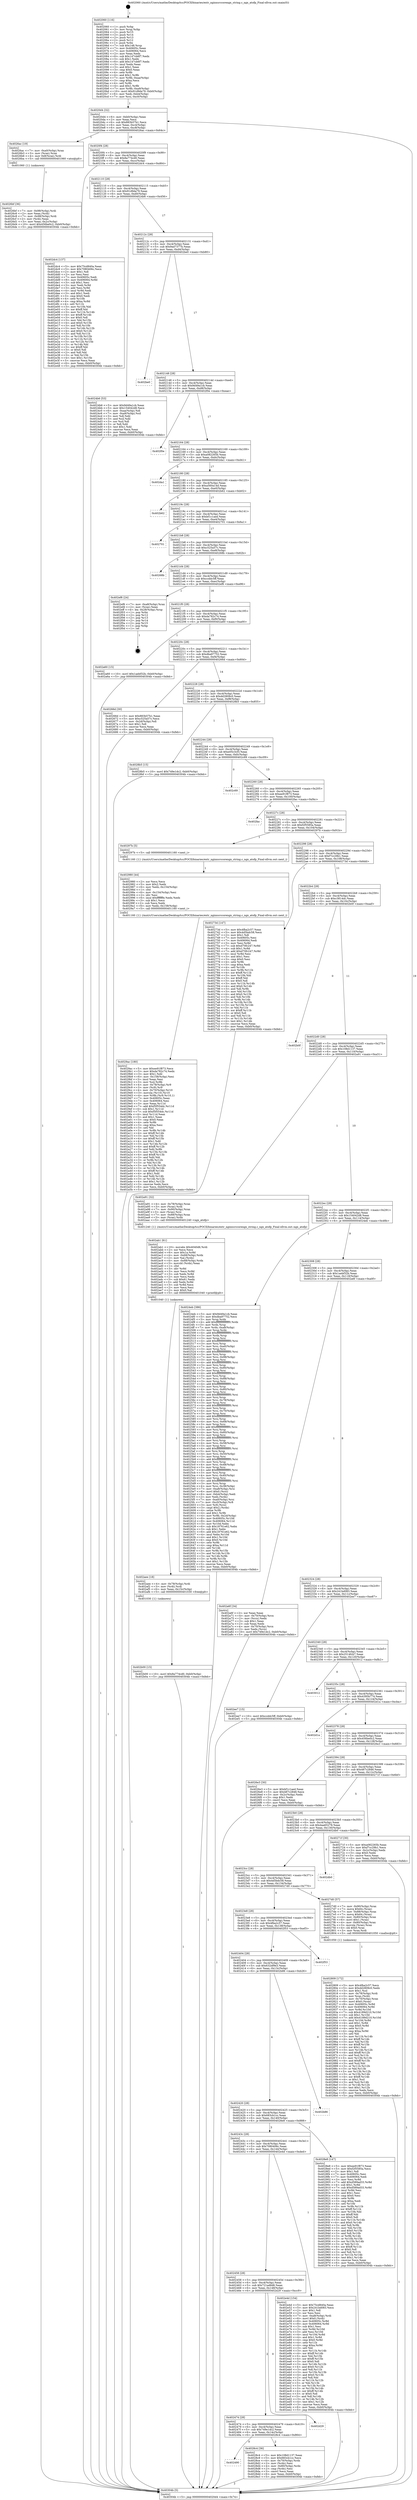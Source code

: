 digraph "0x402060" {
  label = "0x402060 (/mnt/c/Users/mathe/Desktop/tcc/POCII/binaries/extr_nginxsrccorengx_string.c_ngx_atofp_Final-ollvm.out::main(0))"
  labelloc = "t"
  node[shape=record]

  Entry [label="",width=0.3,height=0.3,shape=circle,fillcolor=black,style=filled]
  "0x4020d4" [label="{
     0x4020d4 [32]\l
     | [instrs]\l
     &nbsp;&nbsp;0x4020d4 \<+6\>: mov -0xb0(%rbp),%eax\l
     &nbsp;&nbsp;0x4020da \<+2\>: mov %eax,%ecx\l
     &nbsp;&nbsp;0x4020dc \<+6\>: sub $0x883b57b1,%ecx\l
     &nbsp;&nbsp;0x4020e2 \<+6\>: mov %eax,-0xc4(%rbp)\l
     &nbsp;&nbsp;0x4020e8 \<+6\>: mov %ecx,-0xc8(%rbp)\l
     &nbsp;&nbsp;0x4020ee \<+6\>: je 00000000004026ac \<main+0x64c\>\l
  }"]
  "0x4026ac" [label="{
     0x4026ac [19]\l
     | [instrs]\l
     &nbsp;&nbsp;0x4026ac \<+7\>: mov -0xa0(%rbp),%rax\l
     &nbsp;&nbsp;0x4026b3 \<+3\>: mov (%rax),%rax\l
     &nbsp;&nbsp;0x4026b6 \<+4\>: mov 0x8(%rax),%rdi\l
     &nbsp;&nbsp;0x4026ba \<+5\>: call 0000000000401060 \<atoi@plt\>\l
     | [calls]\l
     &nbsp;&nbsp;0x401060 \{1\} (unknown)\l
  }"]
  "0x4020f4" [label="{
     0x4020f4 [28]\l
     | [instrs]\l
     &nbsp;&nbsp;0x4020f4 \<+5\>: jmp 00000000004020f9 \<main+0x99\>\l
     &nbsp;&nbsp;0x4020f9 \<+6\>: mov -0xc4(%rbp),%eax\l
     &nbsp;&nbsp;0x4020ff \<+5\>: sub $0x8a774cd0,%eax\l
     &nbsp;&nbsp;0x402104 \<+6\>: mov %eax,-0xcc(%rbp)\l
     &nbsp;&nbsp;0x40210a \<+6\>: je 0000000000402dc4 \<main+0xd64\>\l
  }"]
  Exit [label="",width=0.3,height=0.3,shape=circle,fillcolor=black,style=filled,peripheries=2]
  "0x402dc4" [label="{
     0x402dc4 [137]\l
     | [instrs]\l
     &nbsp;&nbsp;0x402dc4 \<+5\>: mov $0x75cd840a,%eax\l
     &nbsp;&nbsp;0x402dc9 \<+5\>: mov $0x7080406c,%ecx\l
     &nbsp;&nbsp;0x402dce \<+2\>: mov $0x1,%dl\l
     &nbsp;&nbsp;0x402dd0 \<+2\>: xor %esi,%esi\l
     &nbsp;&nbsp;0x402dd2 \<+7\>: mov 0x40605c,%edi\l
     &nbsp;&nbsp;0x402dd9 \<+8\>: mov 0x406064,%r8d\l
     &nbsp;&nbsp;0x402de1 \<+3\>: sub $0x1,%esi\l
     &nbsp;&nbsp;0x402de4 \<+3\>: mov %edi,%r9d\l
     &nbsp;&nbsp;0x402de7 \<+3\>: add %esi,%r9d\l
     &nbsp;&nbsp;0x402dea \<+4\>: imul %r9d,%edi\l
     &nbsp;&nbsp;0x402dee \<+3\>: and $0x1,%edi\l
     &nbsp;&nbsp;0x402df1 \<+3\>: cmp $0x0,%edi\l
     &nbsp;&nbsp;0x402df4 \<+4\>: sete %r10b\l
     &nbsp;&nbsp;0x402df8 \<+4\>: cmp $0xa,%r8d\l
     &nbsp;&nbsp;0x402dfc \<+4\>: setl %r11b\l
     &nbsp;&nbsp;0x402e00 \<+3\>: mov %r10b,%bl\l
     &nbsp;&nbsp;0x402e03 \<+3\>: xor $0xff,%bl\l
     &nbsp;&nbsp;0x402e06 \<+3\>: mov %r11b,%r14b\l
     &nbsp;&nbsp;0x402e09 \<+4\>: xor $0xff,%r14b\l
     &nbsp;&nbsp;0x402e0d \<+3\>: xor $0x0,%dl\l
     &nbsp;&nbsp;0x402e10 \<+3\>: mov %bl,%r15b\l
     &nbsp;&nbsp;0x402e13 \<+4\>: and $0x0,%r15b\l
     &nbsp;&nbsp;0x402e17 \<+3\>: and %dl,%r10b\l
     &nbsp;&nbsp;0x402e1a \<+3\>: mov %r14b,%r12b\l
     &nbsp;&nbsp;0x402e1d \<+4\>: and $0x0,%r12b\l
     &nbsp;&nbsp;0x402e21 \<+3\>: and %dl,%r11b\l
     &nbsp;&nbsp;0x402e24 \<+3\>: or %r10b,%r15b\l
     &nbsp;&nbsp;0x402e27 \<+3\>: or %r11b,%r12b\l
     &nbsp;&nbsp;0x402e2a \<+3\>: xor %r12b,%r15b\l
     &nbsp;&nbsp;0x402e2d \<+3\>: or %r14b,%bl\l
     &nbsp;&nbsp;0x402e30 \<+3\>: xor $0xff,%bl\l
     &nbsp;&nbsp;0x402e33 \<+3\>: or $0x0,%dl\l
     &nbsp;&nbsp;0x402e36 \<+2\>: and %dl,%bl\l
     &nbsp;&nbsp;0x402e38 \<+3\>: or %bl,%r15b\l
     &nbsp;&nbsp;0x402e3b \<+4\>: test $0x1,%r15b\l
     &nbsp;&nbsp;0x402e3f \<+3\>: cmovne %ecx,%eax\l
     &nbsp;&nbsp;0x402e42 \<+6\>: mov %eax,-0xb0(%rbp)\l
     &nbsp;&nbsp;0x402e48 \<+5\>: jmp 000000000040304b \<main+0xfeb\>\l
  }"]
  "0x402110" [label="{
     0x402110 [28]\l
     | [instrs]\l
     &nbsp;&nbsp;0x402110 \<+5\>: jmp 0000000000402115 \<main+0xb5\>\l
     &nbsp;&nbsp;0x402115 \<+6\>: mov -0xc4(%rbp),%eax\l
     &nbsp;&nbsp;0x40211b \<+5\>: sub $0x91d9da79,%eax\l
     &nbsp;&nbsp;0x402120 \<+6\>: mov %eax,-0xd0(%rbp)\l
     &nbsp;&nbsp;0x402126 \<+6\>: je 00000000004024b6 \<main+0x456\>\l
  }"]
  "0x402b00" [label="{
     0x402b00 [15]\l
     | [instrs]\l
     &nbsp;&nbsp;0x402b00 \<+10\>: movl $0x8a774cd0,-0xb0(%rbp)\l
     &nbsp;&nbsp;0x402b0a \<+5\>: jmp 000000000040304b \<main+0xfeb\>\l
  }"]
  "0x4024b6" [label="{
     0x4024b6 [53]\l
     | [instrs]\l
     &nbsp;&nbsp;0x4024b6 \<+5\>: mov $0x9d49a1cb,%eax\l
     &nbsp;&nbsp;0x4024bb \<+5\>: mov $0x154042d8,%ecx\l
     &nbsp;&nbsp;0x4024c0 \<+6\>: mov -0xaa(%rbp),%dl\l
     &nbsp;&nbsp;0x4024c6 \<+7\>: mov -0xa9(%rbp),%sil\l
     &nbsp;&nbsp;0x4024cd \<+3\>: mov %dl,%dil\l
     &nbsp;&nbsp;0x4024d0 \<+3\>: and %sil,%dil\l
     &nbsp;&nbsp;0x4024d3 \<+3\>: xor %sil,%dl\l
     &nbsp;&nbsp;0x4024d6 \<+3\>: or %dl,%dil\l
     &nbsp;&nbsp;0x4024d9 \<+4\>: test $0x1,%dil\l
     &nbsp;&nbsp;0x4024dd \<+3\>: cmovne %ecx,%eax\l
     &nbsp;&nbsp;0x4024e0 \<+6\>: mov %eax,-0xb0(%rbp)\l
     &nbsp;&nbsp;0x4024e6 \<+5\>: jmp 000000000040304b \<main+0xfeb\>\l
  }"]
  "0x40212c" [label="{
     0x40212c [28]\l
     | [instrs]\l
     &nbsp;&nbsp;0x40212c \<+5\>: jmp 0000000000402131 \<main+0xd1\>\l
     &nbsp;&nbsp;0x402131 \<+6\>: mov -0xc4(%rbp),%eax\l
     &nbsp;&nbsp;0x402137 \<+5\>: sub $0x9ad7377b,%eax\l
     &nbsp;&nbsp;0x40213c \<+6\>: mov %eax,-0xd4(%rbp)\l
     &nbsp;&nbsp;0x402142 \<+6\>: je 0000000000402be0 \<main+0xb80\>\l
  }"]
  "0x40304b" [label="{
     0x40304b [5]\l
     | [instrs]\l
     &nbsp;&nbsp;0x40304b \<+5\>: jmp 00000000004020d4 \<main+0x74\>\l
  }"]
  "0x402060" [label="{
     0x402060 [116]\l
     | [instrs]\l
     &nbsp;&nbsp;0x402060 \<+1\>: push %rbp\l
     &nbsp;&nbsp;0x402061 \<+3\>: mov %rsp,%rbp\l
     &nbsp;&nbsp;0x402064 \<+2\>: push %r15\l
     &nbsp;&nbsp;0x402066 \<+2\>: push %r14\l
     &nbsp;&nbsp;0x402068 \<+2\>: push %r13\l
     &nbsp;&nbsp;0x40206a \<+2\>: push %r12\l
     &nbsp;&nbsp;0x40206c \<+1\>: push %rbx\l
     &nbsp;&nbsp;0x40206d \<+7\>: sub $0x148,%rsp\l
     &nbsp;&nbsp;0x402074 \<+7\>: mov 0x40605c,%eax\l
     &nbsp;&nbsp;0x40207b \<+7\>: mov 0x406064,%ecx\l
     &nbsp;&nbsp;0x402082 \<+2\>: mov %eax,%edx\l
     &nbsp;&nbsp;0x402084 \<+6\>: sub $0x147cb6f7,%edx\l
     &nbsp;&nbsp;0x40208a \<+3\>: sub $0x1,%edx\l
     &nbsp;&nbsp;0x40208d \<+6\>: add $0x147cb6f7,%edx\l
     &nbsp;&nbsp;0x402093 \<+3\>: imul %edx,%eax\l
     &nbsp;&nbsp;0x402096 \<+3\>: and $0x1,%eax\l
     &nbsp;&nbsp;0x402099 \<+3\>: cmp $0x0,%eax\l
     &nbsp;&nbsp;0x40209c \<+4\>: sete %r8b\l
     &nbsp;&nbsp;0x4020a0 \<+4\>: and $0x1,%r8b\l
     &nbsp;&nbsp;0x4020a4 \<+7\>: mov %r8b,-0xaa(%rbp)\l
     &nbsp;&nbsp;0x4020ab \<+3\>: cmp $0xa,%ecx\l
     &nbsp;&nbsp;0x4020ae \<+4\>: setl %r8b\l
     &nbsp;&nbsp;0x4020b2 \<+4\>: and $0x1,%r8b\l
     &nbsp;&nbsp;0x4020b6 \<+7\>: mov %r8b,-0xa9(%rbp)\l
     &nbsp;&nbsp;0x4020bd \<+10\>: movl $0x91d9da79,-0xb0(%rbp)\l
     &nbsp;&nbsp;0x4020c7 \<+6\>: mov %edi,-0xb4(%rbp)\l
     &nbsp;&nbsp;0x4020cd \<+7\>: mov %rsi,-0xc0(%rbp)\l
  }"]
  "0x402aee" [label="{
     0x402aee [18]\l
     | [instrs]\l
     &nbsp;&nbsp;0x402aee \<+4\>: mov -0x78(%rbp),%rdi\l
     &nbsp;&nbsp;0x402af2 \<+3\>: mov (%rdi),%rdi\l
     &nbsp;&nbsp;0x402af5 \<+6\>: mov %eax,-0x15c(%rbp)\l
     &nbsp;&nbsp;0x402afb \<+5\>: call 0000000000401030 \<free@plt\>\l
     | [calls]\l
     &nbsp;&nbsp;0x401030 \{1\} (unknown)\l
  }"]
  "0x402be0" [label="{
     0x402be0\l
  }", style=dashed]
  "0x402148" [label="{
     0x402148 [28]\l
     | [instrs]\l
     &nbsp;&nbsp;0x402148 \<+5\>: jmp 000000000040214d \<main+0xed\>\l
     &nbsp;&nbsp;0x40214d \<+6\>: mov -0xc4(%rbp),%eax\l
     &nbsp;&nbsp;0x402153 \<+5\>: sub $0x9d49a1cb,%eax\l
     &nbsp;&nbsp;0x402158 \<+6\>: mov %eax,-0xd8(%rbp)\l
     &nbsp;&nbsp;0x40215e \<+6\>: je 0000000000402f0e \<main+0xeae\>\l
  }"]
  "0x402ab1" [label="{
     0x402ab1 [61]\l
     | [instrs]\l
     &nbsp;&nbsp;0x402ab1 \<+10\>: movabs $0x4040d6,%rdi\l
     &nbsp;&nbsp;0x402abb \<+2\>: xor %ecx,%ecx\l
     &nbsp;&nbsp;0x402abd \<+6\>: mov $0x1a,%r8d\l
     &nbsp;&nbsp;0x402ac3 \<+4\>: mov -0x68(%rbp),%rdx\l
     &nbsp;&nbsp;0x402ac7 \<+2\>: mov %al,(%rdx)\l
     &nbsp;&nbsp;0x402ac9 \<+4\>: mov -0x68(%rbp),%rdx\l
     &nbsp;&nbsp;0x402acd \<+3\>: movsbl (%rdx),%eax\l
     &nbsp;&nbsp;0x402ad0 \<+1\>: cltd\l
     &nbsp;&nbsp;0x402ad1 \<+3\>: idiv %r8d\l
     &nbsp;&nbsp;0x402ad4 \<+3\>: mov %ecx,%r8d\l
     &nbsp;&nbsp;0x402ad7 \<+3\>: sub %edx,%r8d\l
     &nbsp;&nbsp;0x402ada \<+2\>: mov %ecx,%edx\l
     &nbsp;&nbsp;0x402adc \<+3\>: sub $0x61,%edx\l
     &nbsp;&nbsp;0x402adf \<+3\>: add %edx,%r8d\l
     &nbsp;&nbsp;0x402ae2 \<+3\>: sub %r8d,%ecx\l
     &nbsp;&nbsp;0x402ae5 \<+2\>: mov %ecx,%esi\l
     &nbsp;&nbsp;0x402ae7 \<+2\>: mov $0x0,%al\l
     &nbsp;&nbsp;0x402ae9 \<+5\>: call 0000000000401040 \<printf@plt\>\l
     | [calls]\l
     &nbsp;&nbsp;0x401040 \{1\} (unknown)\l
  }"]
  "0x402f0e" [label="{
     0x402f0e\l
  }", style=dashed]
  "0x402164" [label="{
     0x402164 [28]\l
     | [instrs]\l
     &nbsp;&nbsp;0x402164 \<+5\>: jmp 0000000000402169 \<main+0x109\>\l
     &nbsp;&nbsp;0x402169 \<+6\>: mov -0xc4(%rbp),%eax\l
     &nbsp;&nbsp;0x40216f \<+5\>: sub $0xa082265b,%eax\l
     &nbsp;&nbsp;0x402174 \<+6\>: mov %eax,-0xdc(%rbp)\l
     &nbsp;&nbsp;0x40217a \<+6\>: je 0000000000402da1 \<main+0xd41\>\l
  }"]
  "0x4029ac" [label="{
     0x4029ac [180]\l
     | [instrs]\l
     &nbsp;&nbsp;0x4029ac \<+5\>: mov $0xee91f873,%ecx\l
     &nbsp;&nbsp;0x4029b1 \<+5\>: mov $0xda782c74,%edx\l
     &nbsp;&nbsp;0x4029b6 \<+3\>: mov $0x1,%dil\l
     &nbsp;&nbsp;0x4029b9 \<+6\>: mov -0x158(%rbp),%esi\l
     &nbsp;&nbsp;0x4029bf \<+3\>: imul %eax,%esi\l
     &nbsp;&nbsp;0x4029c2 \<+3\>: mov %sil,%r8b\l
     &nbsp;&nbsp;0x4029c5 \<+4\>: mov -0x78(%rbp),%r9\l
     &nbsp;&nbsp;0x4029c9 \<+3\>: mov (%r9),%r9\l
     &nbsp;&nbsp;0x4029cc \<+4\>: mov -0x70(%rbp),%r10\l
     &nbsp;&nbsp;0x4029d0 \<+3\>: movslq (%r10),%r10\l
     &nbsp;&nbsp;0x4029d3 \<+4\>: mov %r8b,(%r9,%r10,1)\l
     &nbsp;&nbsp;0x4029d7 \<+7\>: mov 0x40605c,%eax\l
     &nbsp;&nbsp;0x4029de \<+7\>: mov 0x406064,%esi\l
     &nbsp;&nbsp;0x4029e5 \<+3\>: mov %eax,%r11d\l
     &nbsp;&nbsp;0x4029e8 \<+7\>: add $0xf5f554dc,%r11d\l
     &nbsp;&nbsp;0x4029ef \<+4\>: sub $0x1,%r11d\l
     &nbsp;&nbsp;0x4029f3 \<+7\>: sub $0xf5f554dc,%r11d\l
     &nbsp;&nbsp;0x4029fa \<+4\>: imul %r11d,%eax\l
     &nbsp;&nbsp;0x4029fe \<+3\>: and $0x1,%eax\l
     &nbsp;&nbsp;0x402a01 \<+3\>: cmp $0x0,%eax\l
     &nbsp;&nbsp;0x402a04 \<+4\>: sete %r8b\l
     &nbsp;&nbsp;0x402a08 \<+3\>: cmp $0xa,%esi\l
     &nbsp;&nbsp;0x402a0b \<+3\>: setl %bl\l
     &nbsp;&nbsp;0x402a0e \<+3\>: mov %r8b,%r14b\l
     &nbsp;&nbsp;0x402a11 \<+4\>: xor $0xff,%r14b\l
     &nbsp;&nbsp;0x402a15 \<+3\>: mov %bl,%r15b\l
     &nbsp;&nbsp;0x402a18 \<+4\>: xor $0xff,%r15b\l
     &nbsp;&nbsp;0x402a1c \<+4\>: xor $0x1,%dil\l
     &nbsp;&nbsp;0x402a20 \<+3\>: mov %r14b,%r12b\l
     &nbsp;&nbsp;0x402a23 \<+4\>: and $0xff,%r12b\l
     &nbsp;&nbsp;0x402a27 \<+3\>: and %dil,%r8b\l
     &nbsp;&nbsp;0x402a2a \<+3\>: mov %r15b,%r13b\l
     &nbsp;&nbsp;0x402a2d \<+4\>: and $0xff,%r13b\l
     &nbsp;&nbsp;0x402a31 \<+3\>: and %dil,%bl\l
     &nbsp;&nbsp;0x402a34 \<+3\>: or %r8b,%r12b\l
     &nbsp;&nbsp;0x402a37 \<+3\>: or %bl,%r13b\l
     &nbsp;&nbsp;0x402a3a \<+3\>: xor %r13b,%r12b\l
     &nbsp;&nbsp;0x402a3d \<+3\>: or %r15b,%r14b\l
     &nbsp;&nbsp;0x402a40 \<+4\>: xor $0xff,%r14b\l
     &nbsp;&nbsp;0x402a44 \<+4\>: or $0x1,%dil\l
     &nbsp;&nbsp;0x402a48 \<+3\>: and %dil,%r14b\l
     &nbsp;&nbsp;0x402a4b \<+3\>: or %r14b,%r12b\l
     &nbsp;&nbsp;0x402a4e \<+4\>: test $0x1,%r12b\l
     &nbsp;&nbsp;0x402a52 \<+3\>: cmovne %edx,%ecx\l
     &nbsp;&nbsp;0x402a55 \<+6\>: mov %ecx,-0xb0(%rbp)\l
     &nbsp;&nbsp;0x402a5b \<+5\>: jmp 000000000040304b \<main+0xfeb\>\l
  }"]
  "0x402da1" [label="{
     0x402da1\l
  }", style=dashed]
  "0x402180" [label="{
     0x402180 [28]\l
     | [instrs]\l
     &nbsp;&nbsp;0x402180 \<+5\>: jmp 0000000000402185 \<main+0x125\>\l
     &nbsp;&nbsp;0x402185 \<+6\>: mov -0xc4(%rbp),%eax\l
     &nbsp;&nbsp;0x40218b \<+5\>: sub $0xa560a14d,%eax\l
     &nbsp;&nbsp;0x402190 \<+6\>: mov %eax,-0xe0(%rbp)\l
     &nbsp;&nbsp;0x402196 \<+6\>: je 0000000000402b62 \<main+0xb02\>\l
  }"]
  "0x402980" [label="{
     0x402980 [44]\l
     | [instrs]\l
     &nbsp;&nbsp;0x402980 \<+2\>: xor %ecx,%ecx\l
     &nbsp;&nbsp;0x402982 \<+5\>: mov $0x2,%edx\l
     &nbsp;&nbsp;0x402987 \<+6\>: mov %edx,-0x154(%rbp)\l
     &nbsp;&nbsp;0x40298d \<+1\>: cltd\l
     &nbsp;&nbsp;0x40298e \<+6\>: mov -0x154(%rbp),%esi\l
     &nbsp;&nbsp;0x402994 \<+2\>: idiv %esi\l
     &nbsp;&nbsp;0x402996 \<+6\>: imul $0xfffffffe,%edx,%edx\l
     &nbsp;&nbsp;0x40299c \<+3\>: sub $0x1,%ecx\l
     &nbsp;&nbsp;0x40299f \<+2\>: sub %ecx,%edx\l
     &nbsp;&nbsp;0x4029a1 \<+6\>: mov %edx,-0x158(%rbp)\l
     &nbsp;&nbsp;0x4029a7 \<+5\>: call 0000000000401160 \<next_i\>\l
     | [calls]\l
     &nbsp;&nbsp;0x401160 \{1\} (/mnt/c/Users/mathe/Desktop/tcc/POCII/binaries/extr_nginxsrccorengx_string.c_ngx_atofp_Final-ollvm.out::next_i)\l
  }"]
  "0x402b62" [label="{
     0x402b62\l
  }", style=dashed]
  "0x40219c" [label="{
     0x40219c [28]\l
     | [instrs]\l
     &nbsp;&nbsp;0x40219c \<+5\>: jmp 00000000004021a1 \<main+0x141\>\l
     &nbsp;&nbsp;0x4021a1 \<+6\>: mov -0xc4(%rbp),%eax\l
     &nbsp;&nbsp;0x4021a7 \<+5\>: sub $0xbf1c1aed,%eax\l
     &nbsp;&nbsp;0x4021ac \<+6\>: mov %eax,-0xe4(%rbp)\l
     &nbsp;&nbsp;0x4021b2 \<+6\>: je 0000000000402701 \<main+0x6a1\>\l
  }"]
  "0x402490" [label="{
     0x402490\l
  }", style=dashed]
  "0x402701" [label="{
     0x402701\l
  }", style=dashed]
  "0x4021b8" [label="{
     0x4021b8 [28]\l
     | [instrs]\l
     &nbsp;&nbsp;0x4021b8 \<+5\>: jmp 00000000004021bd \<main+0x15d\>\l
     &nbsp;&nbsp;0x4021bd \<+6\>: mov -0xc4(%rbp),%eax\l
     &nbsp;&nbsp;0x4021c3 \<+5\>: sub $0xc525a57c,%eax\l
     &nbsp;&nbsp;0x4021c8 \<+6\>: mov %eax,-0xe8(%rbp)\l
     &nbsp;&nbsp;0x4021ce \<+6\>: je 000000000040268b \<main+0x62b\>\l
  }"]
  "0x4028c4" [label="{
     0x4028c4 [36]\l
     | [instrs]\l
     &nbsp;&nbsp;0x4028c4 \<+5\>: mov $0x108d1137,%eax\l
     &nbsp;&nbsp;0x4028c9 \<+5\>: mov $0x683cb1cc,%ecx\l
     &nbsp;&nbsp;0x4028ce \<+4\>: mov -0x70(%rbp),%rdx\l
     &nbsp;&nbsp;0x4028d2 \<+2\>: mov (%rdx),%esi\l
     &nbsp;&nbsp;0x4028d4 \<+4\>: mov -0x80(%rbp),%rdx\l
     &nbsp;&nbsp;0x4028d8 \<+2\>: cmp (%rdx),%esi\l
     &nbsp;&nbsp;0x4028da \<+3\>: cmovl %ecx,%eax\l
     &nbsp;&nbsp;0x4028dd \<+6\>: mov %eax,-0xb0(%rbp)\l
     &nbsp;&nbsp;0x4028e3 \<+5\>: jmp 000000000040304b \<main+0xfeb\>\l
  }"]
  "0x40268b" [label="{
     0x40268b\l
  }", style=dashed]
  "0x4021d4" [label="{
     0x4021d4 [28]\l
     | [instrs]\l
     &nbsp;&nbsp;0x4021d4 \<+5\>: jmp 00000000004021d9 \<main+0x179\>\l
     &nbsp;&nbsp;0x4021d9 \<+6\>: mov -0xc4(%rbp),%eax\l
     &nbsp;&nbsp;0x4021df \<+5\>: sub $0xccddc5ff,%eax\l
     &nbsp;&nbsp;0x4021e4 \<+6\>: mov %eax,-0xec(%rbp)\l
     &nbsp;&nbsp;0x4021ea \<+6\>: je 0000000000402ef6 \<main+0xe96\>\l
  }"]
  "0x402474" [label="{
     0x402474 [28]\l
     | [instrs]\l
     &nbsp;&nbsp;0x402474 \<+5\>: jmp 0000000000402479 \<main+0x419\>\l
     &nbsp;&nbsp;0x402479 \<+6\>: mov -0xc4(%rbp),%eax\l
     &nbsp;&nbsp;0x40247f \<+5\>: sub $0x749e1dc2,%eax\l
     &nbsp;&nbsp;0x402484 \<+6\>: mov %eax,-0x14c(%rbp)\l
     &nbsp;&nbsp;0x40248a \<+6\>: je 00000000004028c4 \<main+0x864\>\l
  }"]
  "0x402ef6" [label="{
     0x402ef6 [24]\l
     | [instrs]\l
     &nbsp;&nbsp;0x402ef6 \<+7\>: mov -0xa8(%rbp),%rax\l
     &nbsp;&nbsp;0x402efd \<+2\>: mov (%rax),%eax\l
     &nbsp;&nbsp;0x402eff \<+4\>: lea -0x28(%rbp),%rsp\l
     &nbsp;&nbsp;0x402f03 \<+1\>: pop %rbx\l
     &nbsp;&nbsp;0x402f04 \<+2\>: pop %r12\l
     &nbsp;&nbsp;0x402f06 \<+2\>: pop %r13\l
     &nbsp;&nbsp;0x402f08 \<+2\>: pop %r14\l
     &nbsp;&nbsp;0x402f0a \<+2\>: pop %r15\l
     &nbsp;&nbsp;0x402f0c \<+1\>: pop %rbp\l
     &nbsp;&nbsp;0x402f0d \<+1\>: ret\l
  }"]
  "0x4021f0" [label="{
     0x4021f0 [28]\l
     | [instrs]\l
     &nbsp;&nbsp;0x4021f0 \<+5\>: jmp 00000000004021f5 \<main+0x195\>\l
     &nbsp;&nbsp;0x4021f5 \<+6\>: mov -0xc4(%rbp),%eax\l
     &nbsp;&nbsp;0x4021fb \<+5\>: sub $0xda782c74,%eax\l
     &nbsp;&nbsp;0x402200 \<+6\>: mov %eax,-0xf0(%rbp)\l
     &nbsp;&nbsp;0x402206 \<+6\>: je 0000000000402a60 \<main+0xa00\>\l
  }"]
  "0x402d29" [label="{
     0x402d29\l
  }", style=dashed]
  "0x402a60" [label="{
     0x402a60 [15]\l
     | [instrs]\l
     &nbsp;&nbsp;0x402a60 \<+10\>: movl $0x1aebf32b,-0xb0(%rbp)\l
     &nbsp;&nbsp;0x402a6a \<+5\>: jmp 000000000040304b \<main+0xfeb\>\l
  }"]
  "0x40220c" [label="{
     0x40220c [28]\l
     | [instrs]\l
     &nbsp;&nbsp;0x40220c \<+5\>: jmp 0000000000402211 \<main+0x1b1\>\l
     &nbsp;&nbsp;0x402211 \<+6\>: mov -0xc4(%rbp),%eax\l
     &nbsp;&nbsp;0x402217 \<+5\>: sub $0xdba97752,%eax\l
     &nbsp;&nbsp;0x40221c \<+6\>: mov %eax,-0xf4(%rbp)\l
     &nbsp;&nbsp;0x402222 \<+6\>: je 000000000040266d \<main+0x60d\>\l
  }"]
  "0x402458" [label="{
     0x402458 [28]\l
     | [instrs]\l
     &nbsp;&nbsp;0x402458 \<+5\>: jmp 000000000040245d \<main+0x3fd\>\l
     &nbsp;&nbsp;0x40245d \<+6\>: mov -0xc4(%rbp),%eax\l
     &nbsp;&nbsp;0x402463 \<+5\>: sub $0x721ad6d6,%eax\l
     &nbsp;&nbsp;0x402468 \<+6\>: mov %eax,-0x148(%rbp)\l
     &nbsp;&nbsp;0x40246e \<+6\>: je 0000000000402d29 \<main+0xcc9\>\l
  }"]
  "0x40266d" [label="{
     0x40266d [30]\l
     | [instrs]\l
     &nbsp;&nbsp;0x40266d \<+5\>: mov $0x883b57b1,%eax\l
     &nbsp;&nbsp;0x402672 \<+5\>: mov $0xc525a57c,%ecx\l
     &nbsp;&nbsp;0x402677 \<+3\>: mov -0x2d(%rbp),%dl\l
     &nbsp;&nbsp;0x40267a \<+3\>: test $0x1,%dl\l
     &nbsp;&nbsp;0x40267d \<+3\>: cmovne %ecx,%eax\l
     &nbsp;&nbsp;0x402680 \<+6\>: mov %eax,-0xb0(%rbp)\l
     &nbsp;&nbsp;0x402686 \<+5\>: jmp 000000000040304b \<main+0xfeb\>\l
  }"]
  "0x402228" [label="{
     0x402228 [28]\l
     | [instrs]\l
     &nbsp;&nbsp;0x402228 \<+5\>: jmp 000000000040222d \<main+0x1cd\>\l
     &nbsp;&nbsp;0x40222d \<+6\>: mov -0xc4(%rbp),%eax\l
     &nbsp;&nbsp;0x402233 \<+5\>: sub $0xdd2809c0,%eax\l
     &nbsp;&nbsp;0x402238 \<+6\>: mov %eax,-0xf8(%rbp)\l
     &nbsp;&nbsp;0x40223e \<+6\>: je 00000000004028b5 \<main+0x855\>\l
  }"]
  "0x402e4d" [label="{
     0x402e4d [154]\l
     | [instrs]\l
     &nbsp;&nbsp;0x402e4d \<+5\>: mov $0x75cd840a,%eax\l
     &nbsp;&nbsp;0x402e52 \<+5\>: mov $0x241bd083,%ecx\l
     &nbsp;&nbsp;0x402e57 \<+2\>: mov $0x1,%dl\l
     &nbsp;&nbsp;0x402e59 \<+2\>: xor %esi,%esi\l
     &nbsp;&nbsp;0x402e5b \<+7\>: mov -0xa8(%rbp),%rdi\l
     &nbsp;&nbsp;0x402e62 \<+6\>: movl $0x0,(%rdi)\l
     &nbsp;&nbsp;0x402e68 \<+8\>: mov 0x40605c,%r8d\l
     &nbsp;&nbsp;0x402e70 \<+8\>: mov 0x406064,%r9d\l
     &nbsp;&nbsp;0x402e78 \<+3\>: sub $0x1,%esi\l
     &nbsp;&nbsp;0x402e7b \<+3\>: mov %r8d,%r10d\l
     &nbsp;&nbsp;0x402e7e \<+3\>: add %esi,%r10d\l
     &nbsp;&nbsp;0x402e81 \<+4\>: imul %r10d,%r8d\l
     &nbsp;&nbsp;0x402e85 \<+4\>: and $0x1,%r8d\l
     &nbsp;&nbsp;0x402e89 \<+4\>: cmp $0x0,%r8d\l
     &nbsp;&nbsp;0x402e8d \<+4\>: sete %r11b\l
     &nbsp;&nbsp;0x402e91 \<+4\>: cmp $0xa,%r9d\l
     &nbsp;&nbsp;0x402e95 \<+3\>: setl %bl\l
     &nbsp;&nbsp;0x402e98 \<+3\>: mov %r11b,%r14b\l
     &nbsp;&nbsp;0x402e9b \<+4\>: xor $0xff,%r14b\l
     &nbsp;&nbsp;0x402e9f \<+3\>: mov %bl,%r15b\l
     &nbsp;&nbsp;0x402ea2 \<+4\>: xor $0xff,%r15b\l
     &nbsp;&nbsp;0x402ea6 \<+3\>: xor $0x0,%dl\l
     &nbsp;&nbsp;0x402ea9 \<+3\>: mov %r14b,%r12b\l
     &nbsp;&nbsp;0x402eac \<+4\>: and $0x0,%r12b\l
     &nbsp;&nbsp;0x402eb0 \<+3\>: and %dl,%r11b\l
     &nbsp;&nbsp;0x402eb3 \<+3\>: mov %r15b,%r13b\l
     &nbsp;&nbsp;0x402eb6 \<+4\>: and $0x0,%r13b\l
     &nbsp;&nbsp;0x402eba \<+2\>: and %dl,%bl\l
     &nbsp;&nbsp;0x402ebc \<+3\>: or %r11b,%r12b\l
     &nbsp;&nbsp;0x402ebf \<+3\>: or %bl,%r13b\l
     &nbsp;&nbsp;0x402ec2 \<+3\>: xor %r13b,%r12b\l
     &nbsp;&nbsp;0x402ec5 \<+3\>: or %r15b,%r14b\l
     &nbsp;&nbsp;0x402ec8 \<+4\>: xor $0xff,%r14b\l
     &nbsp;&nbsp;0x402ecc \<+3\>: or $0x0,%dl\l
     &nbsp;&nbsp;0x402ecf \<+3\>: and %dl,%r14b\l
     &nbsp;&nbsp;0x402ed2 \<+3\>: or %r14b,%r12b\l
     &nbsp;&nbsp;0x402ed5 \<+4\>: test $0x1,%r12b\l
     &nbsp;&nbsp;0x402ed9 \<+3\>: cmovne %ecx,%eax\l
     &nbsp;&nbsp;0x402edc \<+6\>: mov %eax,-0xb0(%rbp)\l
     &nbsp;&nbsp;0x402ee2 \<+5\>: jmp 000000000040304b \<main+0xfeb\>\l
  }"]
  "0x4028b5" [label="{
     0x4028b5 [15]\l
     | [instrs]\l
     &nbsp;&nbsp;0x4028b5 \<+10\>: movl $0x749e1dc2,-0xb0(%rbp)\l
     &nbsp;&nbsp;0x4028bf \<+5\>: jmp 000000000040304b \<main+0xfeb\>\l
  }"]
  "0x402244" [label="{
     0x402244 [28]\l
     | [instrs]\l
     &nbsp;&nbsp;0x402244 \<+5\>: jmp 0000000000402249 \<main+0x1e9\>\l
     &nbsp;&nbsp;0x402249 \<+6\>: mov -0xc4(%rbp),%eax\l
     &nbsp;&nbsp;0x40224f \<+5\>: sub $0xe05c3cf3,%eax\l
     &nbsp;&nbsp;0x402254 \<+6\>: mov %eax,-0xfc(%rbp)\l
     &nbsp;&nbsp;0x40225a \<+6\>: je 0000000000402c69 \<main+0xc09\>\l
  }"]
  "0x40243c" [label="{
     0x40243c [28]\l
     | [instrs]\l
     &nbsp;&nbsp;0x40243c \<+5\>: jmp 0000000000402441 \<main+0x3e1\>\l
     &nbsp;&nbsp;0x402441 \<+6\>: mov -0xc4(%rbp),%eax\l
     &nbsp;&nbsp;0x402447 \<+5\>: sub $0x7080406c,%eax\l
     &nbsp;&nbsp;0x40244c \<+6\>: mov %eax,-0x144(%rbp)\l
     &nbsp;&nbsp;0x402452 \<+6\>: je 0000000000402e4d \<main+0xded\>\l
  }"]
  "0x402c69" [label="{
     0x402c69\l
  }", style=dashed]
  "0x402260" [label="{
     0x402260 [28]\l
     | [instrs]\l
     &nbsp;&nbsp;0x402260 \<+5\>: jmp 0000000000402265 \<main+0x205\>\l
     &nbsp;&nbsp;0x402265 \<+6\>: mov -0xc4(%rbp),%eax\l
     &nbsp;&nbsp;0x40226b \<+5\>: sub $0xee91f873,%eax\l
     &nbsp;&nbsp;0x402270 \<+6\>: mov %eax,-0x100(%rbp)\l
     &nbsp;&nbsp;0x402276 \<+6\>: je 0000000000402fac \<main+0xf4c\>\l
  }"]
  "0x4028e8" [label="{
     0x4028e8 [147]\l
     | [instrs]\l
     &nbsp;&nbsp;0x4028e8 \<+5\>: mov $0xee91f873,%eax\l
     &nbsp;&nbsp;0x4028ed \<+5\>: mov $0xf2f5585a,%ecx\l
     &nbsp;&nbsp;0x4028f2 \<+2\>: mov $0x1,%dl\l
     &nbsp;&nbsp;0x4028f4 \<+7\>: mov 0x40605c,%esi\l
     &nbsp;&nbsp;0x4028fb \<+7\>: mov 0x406064,%edi\l
     &nbsp;&nbsp;0x402902 \<+3\>: mov %esi,%r8d\l
     &nbsp;&nbsp;0x402905 \<+7\>: add $0xd589ad33,%r8d\l
     &nbsp;&nbsp;0x40290c \<+4\>: sub $0x1,%r8d\l
     &nbsp;&nbsp;0x402910 \<+7\>: sub $0xd589ad33,%r8d\l
     &nbsp;&nbsp;0x402917 \<+4\>: imul %r8d,%esi\l
     &nbsp;&nbsp;0x40291b \<+3\>: and $0x1,%esi\l
     &nbsp;&nbsp;0x40291e \<+3\>: cmp $0x0,%esi\l
     &nbsp;&nbsp;0x402921 \<+4\>: sete %r9b\l
     &nbsp;&nbsp;0x402925 \<+3\>: cmp $0xa,%edi\l
     &nbsp;&nbsp;0x402928 \<+4\>: setl %r10b\l
     &nbsp;&nbsp;0x40292c \<+3\>: mov %r9b,%r11b\l
     &nbsp;&nbsp;0x40292f \<+4\>: xor $0xff,%r11b\l
     &nbsp;&nbsp;0x402933 \<+3\>: mov %r10b,%bl\l
     &nbsp;&nbsp;0x402936 \<+3\>: xor $0xff,%bl\l
     &nbsp;&nbsp;0x402939 \<+3\>: xor $0x0,%dl\l
     &nbsp;&nbsp;0x40293c \<+3\>: mov %r11b,%r14b\l
     &nbsp;&nbsp;0x40293f \<+4\>: and $0x0,%r14b\l
     &nbsp;&nbsp;0x402943 \<+3\>: and %dl,%r9b\l
     &nbsp;&nbsp;0x402946 \<+3\>: mov %bl,%r15b\l
     &nbsp;&nbsp;0x402949 \<+4\>: and $0x0,%r15b\l
     &nbsp;&nbsp;0x40294d \<+3\>: and %dl,%r10b\l
     &nbsp;&nbsp;0x402950 \<+3\>: or %r9b,%r14b\l
     &nbsp;&nbsp;0x402953 \<+3\>: or %r10b,%r15b\l
     &nbsp;&nbsp;0x402956 \<+3\>: xor %r15b,%r14b\l
     &nbsp;&nbsp;0x402959 \<+3\>: or %bl,%r11b\l
     &nbsp;&nbsp;0x40295c \<+4\>: xor $0xff,%r11b\l
     &nbsp;&nbsp;0x402960 \<+3\>: or $0x0,%dl\l
     &nbsp;&nbsp;0x402963 \<+3\>: and %dl,%r11b\l
     &nbsp;&nbsp;0x402966 \<+3\>: or %r11b,%r14b\l
     &nbsp;&nbsp;0x402969 \<+4\>: test $0x1,%r14b\l
     &nbsp;&nbsp;0x40296d \<+3\>: cmovne %ecx,%eax\l
     &nbsp;&nbsp;0x402970 \<+6\>: mov %eax,-0xb0(%rbp)\l
     &nbsp;&nbsp;0x402976 \<+5\>: jmp 000000000040304b \<main+0xfeb\>\l
  }"]
  "0x402fac" [label="{
     0x402fac\l
  }", style=dashed]
  "0x40227c" [label="{
     0x40227c [28]\l
     | [instrs]\l
     &nbsp;&nbsp;0x40227c \<+5\>: jmp 0000000000402281 \<main+0x221\>\l
     &nbsp;&nbsp;0x402281 \<+6\>: mov -0xc4(%rbp),%eax\l
     &nbsp;&nbsp;0x402287 \<+5\>: sub $0xf2f5585a,%eax\l
     &nbsp;&nbsp;0x40228c \<+6\>: mov %eax,-0x104(%rbp)\l
     &nbsp;&nbsp;0x402292 \<+6\>: je 000000000040297b \<main+0x91b\>\l
  }"]
  "0x402420" [label="{
     0x402420 [28]\l
     | [instrs]\l
     &nbsp;&nbsp;0x402420 \<+5\>: jmp 0000000000402425 \<main+0x3c5\>\l
     &nbsp;&nbsp;0x402425 \<+6\>: mov -0xc4(%rbp),%eax\l
     &nbsp;&nbsp;0x40242b \<+5\>: sub $0x683cb1cc,%eax\l
     &nbsp;&nbsp;0x402430 \<+6\>: mov %eax,-0x140(%rbp)\l
     &nbsp;&nbsp;0x402436 \<+6\>: je 00000000004028e8 \<main+0x888\>\l
  }"]
  "0x40297b" [label="{
     0x40297b [5]\l
     | [instrs]\l
     &nbsp;&nbsp;0x40297b \<+5\>: call 0000000000401160 \<next_i\>\l
     | [calls]\l
     &nbsp;&nbsp;0x401160 \{1\} (/mnt/c/Users/mathe/Desktop/tcc/POCII/binaries/extr_nginxsrccorengx_string.c_ngx_atofp_Final-ollvm.out::next_i)\l
  }"]
  "0x402298" [label="{
     0x402298 [28]\l
     | [instrs]\l
     &nbsp;&nbsp;0x402298 \<+5\>: jmp 000000000040229d \<main+0x23d\>\l
     &nbsp;&nbsp;0x40229d \<+6\>: mov -0xc4(%rbp),%eax\l
     &nbsp;&nbsp;0x4022a3 \<+5\>: sub $0xf7cc29b1,%eax\l
     &nbsp;&nbsp;0x4022a8 \<+6\>: mov %eax,-0x108(%rbp)\l
     &nbsp;&nbsp;0x4022ae \<+6\>: je 000000000040273d \<main+0x6dd\>\l
  }"]
  "0x402b86" [label="{
     0x402b86\l
  }", style=dashed]
  "0x40273d" [label="{
     0x40273d [147]\l
     | [instrs]\l
     &nbsp;&nbsp;0x40273d \<+5\>: mov $0x4fba2c57,%eax\l
     &nbsp;&nbsp;0x402742 \<+5\>: mov $0x4d5bdc58,%ecx\l
     &nbsp;&nbsp;0x402747 \<+2\>: mov $0x1,%dl\l
     &nbsp;&nbsp;0x402749 \<+7\>: mov 0x40605c,%esi\l
     &nbsp;&nbsp;0x402750 \<+7\>: mov 0x406064,%edi\l
     &nbsp;&nbsp;0x402757 \<+3\>: mov %esi,%r8d\l
     &nbsp;&nbsp;0x40275a \<+7\>: sub $0xd70fc247,%r8d\l
     &nbsp;&nbsp;0x402761 \<+4\>: sub $0x1,%r8d\l
     &nbsp;&nbsp;0x402765 \<+7\>: add $0xd70fc247,%r8d\l
     &nbsp;&nbsp;0x40276c \<+4\>: imul %r8d,%esi\l
     &nbsp;&nbsp;0x402770 \<+3\>: and $0x1,%esi\l
     &nbsp;&nbsp;0x402773 \<+3\>: cmp $0x0,%esi\l
     &nbsp;&nbsp;0x402776 \<+4\>: sete %r9b\l
     &nbsp;&nbsp;0x40277a \<+3\>: cmp $0xa,%edi\l
     &nbsp;&nbsp;0x40277d \<+4\>: setl %r10b\l
     &nbsp;&nbsp;0x402781 \<+3\>: mov %r9b,%r11b\l
     &nbsp;&nbsp;0x402784 \<+4\>: xor $0xff,%r11b\l
     &nbsp;&nbsp;0x402788 \<+3\>: mov %r10b,%bl\l
     &nbsp;&nbsp;0x40278b \<+3\>: xor $0xff,%bl\l
     &nbsp;&nbsp;0x40278e \<+3\>: xor $0x0,%dl\l
     &nbsp;&nbsp;0x402791 \<+3\>: mov %r11b,%r14b\l
     &nbsp;&nbsp;0x402794 \<+4\>: and $0x0,%r14b\l
     &nbsp;&nbsp;0x402798 \<+3\>: and %dl,%r9b\l
     &nbsp;&nbsp;0x40279b \<+3\>: mov %bl,%r15b\l
     &nbsp;&nbsp;0x40279e \<+4\>: and $0x0,%r15b\l
     &nbsp;&nbsp;0x4027a2 \<+3\>: and %dl,%r10b\l
     &nbsp;&nbsp;0x4027a5 \<+3\>: or %r9b,%r14b\l
     &nbsp;&nbsp;0x4027a8 \<+3\>: or %r10b,%r15b\l
     &nbsp;&nbsp;0x4027ab \<+3\>: xor %r15b,%r14b\l
     &nbsp;&nbsp;0x4027ae \<+3\>: or %bl,%r11b\l
     &nbsp;&nbsp;0x4027b1 \<+4\>: xor $0xff,%r11b\l
     &nbsp;&nbsp;0x4027b5 \<+3\>: or $0x0,%dl\l
     &nbsp;&nbsp;0x4027b8 \<+3\>: and %dl,%r11b\l
     &nbsp;&nbsp;0x4027bb \<+3\>: or %r11b,%r14b\l
     &nbsp;&nbsp;0x4027be \<+4\>: test $0x1,%r14b\l
     &nbsp;&nbsp;0x4027c2 \<+3\>: cmovne %ecx,%eax\l
     &nbsp;&nbsp;0x4027c5 \<+6\>: mov %eax,-0xb0(%rbp)\l
     &nbsp;&nbsp;0x4027cb \<+5\>: jmp 000000000040304b \<main+0xfeb\>\l
  }"]
  "0x4022b4" [label="{
     0x4022b4 [28]\l
     | [instrs]\l
     &nbsp;&nbsp;0x4022b4 \<+5\>: jmp 00000000004022b9 \<main+0x259\>\l
     &nbsp;&nbsp;0x4022b9 \<+6\>: mov -0xc4(%rbp),%eax\l
     &nbsp;&nbsp;0x4022bf \<+5\>: sub $0xc3814dc,%eax\l
     &nbsp;&nbsp;0x4022c4 \<+6\>: mov %eax,-0x10c(%rbp)\l
     &nbsp;&nbsp;0x4022ca \<+6\>: je 0000000000402b0f \<main+0xaaf\>\l
  }"]
  "0x402404" [label="{
     0x402404 [28]\l
     | [instrs]\l
     &nbsp;&nbsp;0x402404 \<+5\>: jmp 0000000000402409 \<main+0x3a9\>\l
     &nbsp;&nbsp;0x402409 \<+6\>: mov -0xc4(%rbp),%eax\l
     &nbsp;&nbsp;0x40240f \<+5\>: sub $0x632df9e3,%eax\l
     &nbsp;&nbsp;0x402414 \<+6\>: mov %eax,-0x13c(%rbp)\l
     &nbsp;&nbsp;0x40241a \<+6\>: je 0000000000402b86 \<main+0xb26\>\l
  }"]
  "0x402b0f" [label="{
     0x402b0f\l
  }", style=dashed]
  "0x4022d0" [label="{
     0x4022d0 [28]\l
     | [instrs]\l
     &nbsp;&nbsp;0x4022d0 \<+5\>: jmp 00000000004022d5 \<main+0x275\>\l
     &nbsp;&nbsp;0x4022d5 \<+6\>: mov -0xc4(%rbp),%eax\l
     &nbsp;&nbsp;0x4022db \<+5\>: sub $0x108d1137,%eax\l
     &nbsp;&nbsp;0x4022e0 \<+6\>: mov %eax,-0x110(%rbp)\l
     &nbsp;&nbsp;0x4022e6 \<+6\>: je 0000000000402a91 \<main+0xa31\>\l
  }"]
  "0x402f53" [label="{
     0x402f53\l
  }", style=dashed]
  "0x402a91" [label="{
     0x402a91 [32]\l
     | [instrs]\l
     &nbsp;&nbsp;0x402a91 \<+4\>: mov -0x78(%rbp),%rax\l
     &nbsp;&nbsp;0x402a95 \<+3\>: mov (%rax),%rdi\l
     &nbsp;&nbsp;0x402a98 \<+7\>: mov -0x90(%rbp),%rax\l
     &nbsp;&nbsp;0x402a9f \<+3\>: mov (%rax),%rsi\l
     &nbsp;&nbsp;0x402aa2 \<+7\>: mov -0x88(%rbp),%rax\l
     &nbsp;&nbsp;0x402aa9 \<+3\>: mov (%rax),%rdx\l
     &nbsp;&nbsp;0x402aac \<+5\>: call 0000000000401240 \<ngx_atofp\>\l
     | [calls]\l
     &nbsp;&nbsp;0x401240 \{1\} (/mnt/c/Users/mathe/Desktop/tcc/POCII/binaries/extr_nginxsrccorengx_string.c_ngx_atofp_Final-ollvm.out::ngx_atofp)\l
  }"]
  "0x4022ec" [label="{
     0x4022ec [28]\l
     | [instrs]\l
     &nbsp;&nbsp;0x4022ec \<+5\>: jmp 00000000004022f1 \<main+0x291\>\l
     &nbsp;&nbsp;0x4022f1 \<+6\>: mov -0xc4(%rbp),%eax\l
     &nbsp;&nbsp;0x4022f7 \<+5\>: sub $0x154042d8,%eax\l
     &nbsp;&nbsp;0x4022fc \<+6\>: mov %eax,-0x114(%rbp)\l
     &nbsp;&nbsp;0x402302 \<+6\>: je 00000000004024eb \<main+0x48b\>\l
  }"]
  "0x402809" [label="{
     0x402809 [172]\l
     | [instrs]\l
     &nbsp;&nbsp;0x402809 \<+5\>: mov $0x4fba2c57,%ecx\l
     &nbsp;&nbsp;0x40280e \<+5\>: mov $0xdd2809c0,%edx\l
     &nbsp;&nbsp;0x402813 \<+3\>: mov $0x1,%sil\l
     &nbsp;&nbsp;0x402816 \<+4\>: mov -0x78(%rbp),%rdi\l
     &nbsp;&nbsp;0x40281a \<+3\>: mov %rax,(%rdi)\l
     &nbsp;&nbsp;0x40281d \<+4\>: mov -0x70(%rbp),%rax\l
     &nbsp;&nbsp;0x402821 \<+6\>: movl $0x0,(%rax)\l
     &nbsp;&nbsp;0x402827 \<+8\>: mov 0x40605c,%r8d\l
     &nbsp;&nbsp;0x40282f \<+8\>: mov 0x406064,%r9d\l
     &nbsp;&nbsp;0x402837 \<+3\>: mov %r8d,%r10d\l
     &nbsp;&nbsp;0x40283a \<+7\>: sub $0x4189d210,%r10d\l
     &nbsp;&nbsp;0x402841 \<+4\>: sub $0x1,%r10d\l
     &nbsp;&nbsp;0x402845 \<+7\>: add $0x4189d210,%r10d\l
     &nbsp;&nbsp;0x40284c \<+4\>: imul %r10d,%r8d\l
     &nbsp;&nbsp;0x402850 \<+4\>: and $0x1,%r8d\l
     &nbsp;&nbsp;0x402854 \<+4\>: cmp $0x0,%r8d\l
     &nbsp;&nbsp;0x402858 \<+4\>: sete %r11b\l
     &nbsp;&nbsp;0x40285c \<+4\>: cmp $0xa,%r9d\l
     &nbsp;&nbsp;0x402860 \<+3\>: setl %bl\l
     &nbsp;&nbsp;0x402863 \<+3\>: mov %r11b,%r14b\l
     &nbsp;&nbsp;0x402866 \<+4\>: xor $0xff,%r14b\l
     &nbsp;&nbsp;0x40286a \<+3\>: mov %bl,%r15b\l
     &nbsp;&nbsp;0x40286d \<+4\>: xor $0xff,%r15b\l
     &nbsp;&nbsp;0x402871 \<+4\>: xor $0x1,%sil\l
     &nbsp;&nbsp;0x402875 \<+3\>: mov %r14b,%r12b\l
     &nbsp;&nbsp;0x402878 \<+4\>: and $0xff,%r12b\l
     &nbsp;&nbsp;0x40287c \<+3\>: and %sil,%r11b\l
     &nbsp;&nbsp;0x40287f \<+3\>: mov %r15b,%r13b\l
     &nbsp;&nbsp;0x402882 \<+4\>: and $0xff,%r13b\l
     &nbsp;&nbsp;0x402886 \<+3\>: and %sil,%bl\l
     &nbsp;&nbsp;0x402889 \<+3\>: or %r11b,%r12b\l
     &nbsp;&nbsp;0x40288c \<+3\>: or %bl,%r13b\l
     &nbsp;&nbsp;0x40288f \<+3\>: xor %r13b,%r12b\l
     &nbsp;&nbsp;0x402892 \<+3\>: or %r15b,%r14b\l
     &nbsp;&nbsp;0x402895 \<+4\>: xor $0xff,%r14b\l
     &nbsp;&nbsp;0x402899 \<+4\>: or $0x1,%sil\l
     &nbsp;&nbsp;0x40289d \<+3\>: and %sil,%r14b\l
     &nbsp;&nbsp;0x4028a0 \<+3\>: or %r14b,%r12b\l
     &nbsp;&nbsp;0x4028a3 \<+4\>: test $0x1,%r12b\l
     &nbsp;&nbsp;0x4028a7 \<+3\>: cmovne %edx,%ecx\l
     &nbsp;&nbsp;0x4028aa \<+6\>: mov %ecx,-0xb0(%rbp)\l
     &nbsp;&nbsp;0x4028b0 \<+5\>: jmp 000000000040304b \<main+0xfeb\>\l
  }"]
  "0x4024eb" [label="{
     0x4024eb [386]\l
     | [instrs]\l
     &nbsp;&nbsp;0x4024eb \<+5\>: mov $0x9d49a1cb,%eax\l
     &nbsp;&nbsp;0x4024f0 \<+5\>: mov $0xdba97752,%ecx\l
     &nbsp;&nbsp;0x4024f5 \<+3\>: mov %rsp,%rdx\l
     &nbsp;&nbsp;0x4024f8 \<+4\>: add $0xfffffffffffffff0,%rdx\l
     &nbsp;&nbsp;0x4024fc \<+3\>: mov %rdx,%rsp\l
     &nbsp;&nbsp;0x4024ff \<+7\>: mov %rdx,-0xa8(%rbp)\l
     &nbsp;&nbsp;0x402506 \<+3\>: mov %rsp,%rdx\l
     &nbsp;&nbsp;0x402509 \<+4\>: add $0xfffffffffffffff0,%rdx\l
     &nbsp;&nbsp;0x40250d \<+3\>: mov %rdx,%rsp\l
     &nbsp;&nbsp;0x402510 \<+3\>: mov %rsp,%rsi\l
     &nbsp;&nbsp;0x402513 \<+4\>: add $0xfffffffffffffff0,%rsi\l
     &nbsp;&nbsp;0x402517 \<+3\>: mov %rsi,%rsp\l
     &nbsp;&nbsp;0x40251a \<+7\>: mov %rsi,-0xa0(%rbp)\l
     &nbsp;&nbsp;0x402521 \<+3\>: mov %rsp,%rsi\l
     &nbsp;&nbsp;0x402524 \<+4\>: add $0xfffffffffffffff0,%rsi\l
     &nbsp;&nbsp;0x402528 \<+3\>: mov %rsi,%rsp\l
     &nbsp;&nbsp;0x40252b \<+7\>: mov %rsi,-0x98(%rbp)\l
     &nbsp;&nbsp;0x402532 \<+3\>: mov %rsp,%rsi\l
     &nbsp;&nbsp;0x402535 \<+4\>: add $0xfffffffffffffff0,%rsi\l
     &nbsp;&nbsp;0x402539 \<+3\>: mov %rsi,%rsp\l
     &nbsp;&nbsp;0x40253c \<+7\>: mov %rsi,-0x90(%rbp)\l
     &nbsp;&nbsp;0x402543 \<+3\>: mov %rsp,%rsi\l
     &nbsp;&nbsp;0x402546 \<+4\>: add $0xfffffffffffffff0,%rsi\l
     &nbsp;&nbsp;0x40254a \<+3\>: mov %rsi,%rsp\l
     &nbsp;&nbsp;0x40254d \<+7\>: mov %rsi,-0x88(%rbp)\l
     &nbsp;&nbsp;0x402554 \<+3\>: mov %rsp,%rsi\l
     &nbsp;&nbsp;0x402557 \<+4\>: add $0xfffffffffffffff0,%rsi\l
     &nbsp;&nbsp;0x40255b \<+3\>: mov %rsi,%rsp\l
     &nbsp;&nbsp;0x40255e \<+4\>: mov %rsi,-0x80(%rbp)\l
     &nbsp;&nbsp;0x402562 \<+3\>: mov %rsp,%rsi\l
     &nbsp;&nbsp;0x402565 \<+4\>: add $0xfffffffffffffff0,%rsi\l
     &nbsp;&nbsp;0x402569 \<+3\>: mov %rsi,%rsp\l
     &nbsp;&nbsp;0x40256c \<+4\>: mov %rsi,-0x78(%rbp)\l
     &nbsp;&nbsp;0x402570 \<+3\>: mov %rsp,%rsi\l
     &nbsp;&nbsp;0x402573 \<+4\>: add $0xfffffffffffffff0,%rsi\l
     &nbsp;&nbsp;0x402577 \<+3\>: mov %rsi,%rsp\l
     &nbsp;&nbsp;0x40257a \<+4\>: mov %rsi,-0x70(%rbp)\l
     &nbsp;&nbsp;0x40257e \<+3\>: mov %rsp,%rsi\l
     &nbsp;&nbsp;0x402581 \<+4\>: add $0xfffffffffffffff0,%rsi\l
     &nbsp;&nbsp;0x402585 \<+3\>: mov %rsi,%rsp\l
     &nbsp;&nbsp;0x402588 \<+4\>: mov %rsi,-0x68(%rbp)\l
     &nbsp;&nbsp;0x40258c \<+3\>: mov %rsp,%rsi\l
     &nbsp;&nbsp;0x40258f \<+4\>: add $0xfffffffffffffff0,%rsi\l
     &nbsp;&nbsp;0x402593 \<+3\>: mov %rsi,%rsp\l
     &nbsp;&nbsp;0x402596 \<+4\>: mov %rsi,-0x60(%rbp)\l
     &nbsp;&nbsp;0x40259a \<+3\>: mov %rsp,%rsi\l
     &nbsp;&nbsp;0x40259d \<+4\>: add $0xfffffffffffffff0,%rsi\l
     &nbsp;&nbsp;0x4025a1 \<+3\>: mov %rsi,%rsp\l
     &nbsp;&nbsp;0x4025a4 \<+4\>: mov %rsi,-0x58(%rbp)\l
     &nbsp;&nbsp;0x4025a8 \<+3\>: mov %rsp,%rsi\l
     &nbsp;&nbsp;0x4025ab \<+4\>: add $0xfffffffffffffff0,%rsi\l
     &nbsp;&nbsp;0x4025af \<+3\>: mov %rsi,%rsp\l
     &nbsp;&nbsp;0x4025b2 \<+4\>: mov %rsi,-0x50(%rbp)\l
     &nbsp;&nbsp;0x4025b6 \<+3\>: mov %rsp,%rsi\l
     &nbsp;&nbsp;0x4025b9 \<+4\>: add $0xfffffffffffffff0,%rsi\l
     &nbsp;&nbsp;0x4025bd \<+3\>: mov %rsi,%rsp\l
     &nbsp;&nbsp;0x4025c0 \<+4\>: mov %rsi,-0x48(%rbp)\l
     &nbsp;&nbsp;0x4025c4 \<+3\>: mov %rsp,%rsi\l
     &nbsp;&nbsp;0x4025c7 \<+4\>: add $0xfffffffffffffff0,%rsi\l
     &nbsp;&nbsp;0x4025cb \<+3\>: mov %rsi,%rsp\l
     &nbsp;&nbsp;0x4025ce \<+4\>: mov %rsi,-0x40(%rbp)\l
     &nbsp;&nbsp;0x4025d2 \<+3\>: mov %rsp,%rsi\l
     &nbsp;&nbsp;0x4025d5 \<+4\>: add $0xfffffffffffffff0,%rsi\l
     &nbsp;&nbsp;0x4025d9 \<+3\>: mov %rsi,%rsp\l
     &nbsp;&nbsp;0x4025dc \<+4\>: mov %rsi,-0x38(%rbp)\l
     &nbsp;&nbsp;0x4025e0 \<+7\>: mov -0xa8(%rbp),%rsi\l
     &nbsp;&nbsp;0x4025e7 \<+6\>: movl $0x0,(%rsi)\l
     &nbsp;&nbsp;0x4025ed \<+6\>: mov -0xb4(%rbp),%edi\l
     &nbsp;&nbsp;0x4025f3 \<+2\>: mov %edi,(%rdx)\l
     &nbsp;&nbsp;0x4025f5 \<+7\>: mov -0xa0(%rbp),%rsi\l
     &nbsp;&nbsp;0x4025fc \<+7\>: mov -0xc0(%rbp),%r8\l
     &nbsp;&nbsp;0x402603 \<+3\>: mov %r8,(%rsi)\l
     &nbsp;&nbsp;0x402606 \<+3\>: cmpl $0x2,(%rdx)\l
     &nbsp;&nbsp;0x402609 \<+4\>: setne %r9b\l
     &nbsp;&nbsp;0x40260d \<+4\>: and $0x1,%r9b\l
     &nbsp;&nbsp;0x402611 \<+4\>: mov %r9b,-0x2d(%rbp)\l
     &nbsp;&nbsp;0x402615 \<+8\>: mov 0x40605c,%r10d\l
     &nbsp;&nbsp;0x40261d \<+8\>: mov 0x406064,%r11d\l
     &nbsp;&nbsp;0x402625 \<+3\>: mov %r10d,%ebx\l
     &nbsp;&nbsp;0x402628 \<+6\>: sub $0x18761e62,%ebx\l
     &nbsp;&nbsp;0x40262e \<+3\>: sub $0x1,%ebx\l
     &nbsp;&nbsp;0x402631 \<+6\>: add $0x18761e62,%ebx\l
     &nbsp;&nbsp;0x402637 \<+4\>: imul %ebx,%r10d\l
     &nbsp;&nbsp;0x40263b \<+4\>: and $0x1,%r10d\l
     &nbsp;&nbsp;0x40263f \<+4\>: cmp $0x0,%r10d\l
     &nbsp;&nbsp;0x402643 \<+4\>: sete %r9b\l
     &nbsp;&nbsp;0x402647 \<+4\>: cmp $0xa,%r11d\l
     &nbsp;&nbsp;0x40264b \<+4\>: setl %r14b\l
     &nbsp;&nbsp;0x40264f \<+3\>: mov %r9b,%r15b\l
     &nbsp;&nbsp;0x402652 \<+3\>: and %r14b,%r15b\l
     &nbsp;&nbsp;0x402655 \<+3\>: xor %r14b,%r9b\l
     &nbsp;&nbsp;0x402658 \<+3\>: or %r9b,%r15b\l
     &nbsp;&nbsp;0x40265b \<+4\>: test $0x1,%r15b\l
     &nbsp;&nbsp;0x40265f \<+3\>: cmovne %ecx,%eax\l
     &nbsp;&nbsp;0x402662 \<+6\>: mov %eax,-0xb0(%rbp)\l
     &nbsp;&nbsp;0x402668 \<+5\>: jmp 000000000040304b \<main+0xfeb\>\l
  }"]
  "0x402308" [label="{
     0x402308 [28]\l
     | [instrs]\l
     &nbsp;&nbsp;0x402308 \<+5\>: jmp 000000000040230d \<main+0x2ad\>\l
     &nbsp;&nbsp;0x40230d \<+6\>: mov -0xc4(%rbp),%eax\l
     &nbsp;&nbsp;0x402313 \<+5\>: sub $0x1aebf32b,%eax\l
     &nbsp;&nbsp;0x402318 \<+6\>: mov %eax,-0x118(%rbp)\l
     &nbsp;&nbsp;0x40231e \<+6\>: je 0000000000402a6f \<main+0xa0f\>\l
  }"]
  "0x4023e8" [label="{
     0x4023e8 [28]\l
     | [instrs]\l
     &nbsp;&nbsp;0x4023e8 \<+5\>: jmp 00000000004023ed \<main+0x38d\>\l
     &nbsp;&nbsp;0x4023ed \<+6\>: mov -0xc4(%rbp),%eax\l
     &nbsp;&nbsp;0x4023f3 \<+5\>: sub $0x4fba2c57,%eax\l
     &nbsp;&nbsp;0x4023f8 \<+6\>: mov %eax,-0x138(%rbp)\l
     &nbsp;&nbsp;0x4023fe \<+6\>: je 0000000000402f53 \<main+0xef3\>\l
  }"]
  "0x4026bf" [label="{
     0x4026bf [36]\l
     | [instrs]\l
     &nbsp;&nbsp;0x4026bf \<+7\>: mov -0x98(%rbp),%rdi\l
     &nbsp;&nbsp;0x4026c6 \<+2\>: mov %eax,(%rdi)\l
     &nbsp;&nbsp;0x4026c8 \<+7\>: mov -0x98(%rbp),%rdi\l
     &nbsp;&nbsp;0x4026cf \<+2\>: mov (%rdi),%eax\l
     &nbsp;&nbsp;0x4026d1 \<+3\>: mov %eax,-0x2c(%rbp)\l
     &nbsp;&nbsp;0x4026d4 \<+10\>: movl $0x456be0c2,-0xb0(%rbp)\l
     &nbsp;&nbsp;0x4026de \<+5\>: jmp 000000000040304b \<main+0xfeb\>\l
  }"]
  "0x4027d0" [label="{
     0x4027d0 [57]\l
     | [instrs]\l
     &nbsp;&nbsp;0x4027d0 \<+7\>: mov -0x90(%rbp),%rax\l
     &nbsp;&nbsp;0x4027d7 \<+7\>: movq $0x64,(%rax)\l
     &nbsp;&nbsp;0x4027de \<+7\>: mov -0x88(%rbp),%rax\l
     &nbsp;&nbsp;0x4027e5 \<+7\>: movq $0x64,(%rax)\l
     &nbsp;&nbsp;0x4027ec \<+4\>: mov -0x80(%rbp),%rax\l
     &nbsp;&nbsp;0x4027f0 \<+6\>: movl $0x1,(%rax)\l
     &nbsp;&nbsp;0x4027f6 \<+4\>: mov -0x80(%rbp),%rax\l
     &nbsp;&nbsp;0x4027fa \<+3\>: movslq (%rax),%rax\l
     &nbsp;&nbsp;0x4027fd \<+4\>: shl $0x0,%rax\l
     &nbsp;&nbsp;0x402801 \<+3\>: mov %rax,%rdi\l
     &nbsp;&nbsp;0x402804 \<+5\>: call 0000000000401050 \<malloc@plt\>\l
     | [calls]\l
     &nbsp;&nbsp;0x401050 \{1\} (unknown)\l
  }"]
  "0x402a6f" [label="{
     0x402a6f [34]\l
     | [instrs]\l
     &nbsp;&nbsp;0x402a6f \<+2\>: xor %eax,%eax\l
     &nbsp;&nbsp;0x402a71 \<+4\>: mov -0x70(%rbp),%rcx\l
     &nbsp;&nbsp;0x402a75 \<+2\>: mov (%rcx),%edx\l
     &nbsp;&nbsp;0x402a77 \<+3\>: sub $0x1,%eax\l
     &nbsp;&nbsp;0x402a7a \<+2\>: sub %eax,%edx\l
     &nbsp;&nbsp;0x402a7c \<+4\>: mov -0x70(%rbp),%rcx\l
     &nbsp;&nbsp;0x402a80 \<+2\>: mov %edx,(%rcx)\l
     &nbsp;&nbsp;0x402a82 \<+10\>: movl $0x749e1dc2,-0xb0(%rbp)\l
     &nbsp;&nbsp;0x402a8c \<+5\>: jmp 000000000040304b \<main+0xfeb\>\l
  }"]
  "0x402324" [label="{
     0x402324 [28]\l
     | [instrs]\l
     &nbsp;&nbsp;0x402324 \<+5\>: jmp 0000000000402329 \<main+0x2c9\>\l
     &nbsp;&nbsp;0x402329 \<+6\>: mov -0xc4(%rbp),%eax\l
     &nbsp;&nbsp;0x40232f \<+5\>: sub $0x241bd083,%eax\l
     &nbsp;&nbsp;0x402334 \<+6\>: mov %eax,-0x11c(%rbp)\l
     &nbsp;&nbsp;0x40233a \<+6\>: je 0000000000402ee7 \<main+0xe87\>\l
  }"]
  "0x4023cc" [label="{
     0x4023cc [28]\l
     | [instrs]\l
     &nbsp;&nbsp;0x4023cc \<+5\>: jmp 00000000004023d1 \<main+0x371\>\l
     &nbsp;&nbsp;0x4023d1 \<+6\>: mov -0xc4(%rbp),%eax\l
     &nbsp;&nbsp;0x4023d7 \<+5\>: sub $0x4d5bdc58,%eax\l
     &nbsp;&nbsp;0x4023dc \<+6\>: mov %eax,-0x134(%rbp)\l
     &nbsp;&nbsp;0x4023e2 \<+6\>: je 00000000004027d0 \<main+0x770\>\l
  }"]
  "0x402ee7" [label="{
     0x402ee7 [15]\l
     | [instrs]\l
     &nbsp;&nbsp;0x402ee7 \<+10\>: movl $0xccddc5ff,-0xb0(%rbp)\l
     &nbsp;&nbsp;0x402ef1 \<+5\>: jmp 000000000040304b \<main+0xfeb\>\l
  }"]
  "0x402340" [label="{
     0x402340 [28]\l
     | [instrs]\l
     &nbsp;&nbsp;0x402340 \<+5\>: jmp 0000000000402345 \<main+0x2e5\>\l
     &nbsp;&nbsp;0x402345 \<+6\>: mov -0xc4(%rbp),%eax\l
     &nbsp;&nbsp;0x40234b \<+5\>: sub $0x2514fcb7,%eax\l
     &nbsp;&nbsp;0x402350 \<+6\>: mov %eax,-0x120(%rbp)\l
     &nbsp;&nbsp;0x402356 \<+6\>: je 0000000000403012 \<main+0xfb2\>\l
  }"]
  "0x402db0" [label="{
     0x402db0\l
  }", style=dashed]
  "0x403012" [label="{
     0x403012\l
  }", style=dashed]
  "0x40235c" [label="{
     0x40235c [28]\l
     | [instrs]\l
     &nbsp;&nbsp;0x40235c \<+5\>: jmp 0000000000402361 \<main+0x301\>\l
     &nbsp;&nbsp;0x402361 \<+6\>: mov -0xc4(%rbp),%eax\l
     &nbsp;&nbsp;0x402367 \<+5\>: sub $0x4395b774,%eax\l
     &nbsp;&nbsp;0x40236c \<+6\>: mov %eax,-0x124(%rbp)\l
     &nbsp;&nbsp;0x402372 \<+6\>: je 0000000000402d1a \<main+0xcba\>\l
  }"]
  "0x4023b0" [label="{
     0x4023b0 [28]\l
     | [instrs]\l
     &nbsp;&nbsp;0x4023b0 \<+5\>: jmp 00000000004023b5 \<main+0x355\>\l
     &nbsp;&nbsp;0x4023b5 \<+6\>: mov -0xc4(%rbp),%eax\l
     &nbsp;&nbsp;0x4023bb \<+5\>: sub $0x4aa65278,%eax\l
     &nbsp;&nbsp;0x4023c0 \<+6\>: mov %eax,-0x130(%rbp)\l
     &nbsp;&nbsp;0x4023c6 \<+6\>: je 0000000000402db0 \<main+0xd50\>\l
  }"]
  "0x402d1a" [label="{
     0x402d1a\l
  }", style=dashed]
  "0x402378" [label="{
     0x402378 [28]\l
     | [instrs]\l
     &nbsp;&nbsp;0x402378 \<+5\>: jmp 000000000040237d \<main+0x31d\>\l
     &nbsp;&nbsp;0x40237d \<+6\>: mov -0xc4(%rbp),%eax\l
     &nbsp;&nbsp;0x402383 \<+5\>: sub $0x456be0c2,%eax\l
     &nbsp;&nbsp;0x402388 \<+6\>: mov %eax,-0x128(%rbp)\l
     &nbsp;&nbsp;0x40238e \<+6\>: je 00000000004026e3 \<main+0x683\>\l
  }"]
  "0x40271f" [label="{
     0x40271f [30]\l
     | [instrs]\l
     &nbsp;&nbsp;0x40271f \<+5\>: mov $0xa082265b,%eax\l
     &nbsp;&nbsp;0x402724 \<+5\>: mov $0xf7cc29b1,%ecx\l
     &nbsp;&nbsp;0x402729 \<+3\>: mov -0x2c(%rbp),%edx\l
     &nbsp;&nbsp;0x40272c \<+3\>: cmp $0x0,%edx\l
     &nbsp;&nbsp;0x40272f \<+3\>: cmove %ecx,%eax\l
     &nbsp;&nbsp;0x402732 \<+6\>: mov %eax,-0xb0(%rbp)\l
     &nbsp;&nbsp;0x402738 \<+5\>: jmp 000000000040304b \<main+0xfeb\>\l
  }"]
  "0x4026e3" [label="{
     0x4026e3 [30]\l
     | [instrs]\l
     &nbsp;&nbsp;0x4026e3 \<+5\>: mov $0xbf1c1aed,%eax\l
     &nbsp;&nbsp;0x4026e8 \<+5\>: mov $0x487c2846,%ecx\l
     &nbsp;&nbsp;0x4026ed \<+3\>: mov -0x2c(%rbp),%edx\l
     &nbsp;&nbsp;0x4026f0 \<+3\>: cmp $0x1,%edx\l
     &nbsp;&nbsp;0x4026f3 \<+3\>: cmovl %ecx,%eax\l
     &nbsp;&nbsp;0x4026f6 \<+6\>: mov %eax,-0xb0(%rbp)\l
     &nbsp;&nbsp;0x4026fc \<+5\>: jmp 000000000040304b \<main+0xfeb\>\l
  }"]
  "0x402394" [label="{
     0x402394 [28]\l
     | [instrs]\l
     &nbsp;&nbsp;0x402394 \<+5\>: jmp 0000000000402399 \<main+0x339\>\l
     &nbsp;&nbsp;0x402399 \<+6\>: mov -0xc4(%rbp),%eax\l
     &nbsp;&nbsp;0x40239f \<+5\>: sub $0x487c2846,%eax\l
     &nbsp;&nbsp;0x4023a4 \<+6\>: mov %eax,-0x12c(%rbp)\l
     &nbsp;&nbsp;0x4023aa \<+6\>: je 000000000040271f \<main+0x6bf\>\l
  }"]
  Entry -> "0x402060" [label=" 1"]
  "0x4020d4" -> "0x4026ac" [label=" 1"]
  "0x4020d4" -> "0x4020f4" [label=" 19"]
  "0x402ef6" -> Exit [label=" 1"]
  "0x4020f4" -> "0x402dc4" [label=" 1"]
  "0x4020f4" -> "0x402110" [label=" 18"]
  "0x402ee7" -> "0x40304b" [label=" 1"]
  "0x402110" -> "0x4024b6" [label=" 1"]
  "0x402110" -> "0x40212c" [label=" 17"]
  "0x4024b6" -> "0x40304b" [label=" 1"]
  "0x402060" -> "0x4020d4" [label=" 1"]
  "0x40304b" -> "0x4020d4" [label=" 19"]
  "0x402e4d" -> "0x40304b" [label=" 1"]
  "0x40212c" -> "0x402be0" [label=" 0"]
  "0x40212c" -> "0x402148" [label=" 17"]
  "0x402dc4" -> "0x40304b" [label=" 1"]
  "0x402148" -> "0x402f0e" [label=" 0"]
  "0x402148" -> "0x402164" [label=" 17"]
  "0x402b00" -> "0x40304b" [label=" 1"]
  "0x402164" -> "0x402da1" [label=" 0"]
  "0x402164" -> "0x402180" [label=" 17"]
  "0x402aee" -> "0x402b00" [label=" 1"]
  "0x402180" -> "0x402b62" [label=" 0"]
  "0x402180" -> "0x40219c" [label=" 17"]
  "0x402ab1" -> "0x402aee" [label=" 1"]
  "0x40219c" -> "0x402701" [label=" 0"]
  "0x40219c" -> "0x4021b8" [label=" 17"]
  "0x402a91" -> "0x402ab1" [label=" 1"]
  "0x4021b8" -> "0x40268b" [label=" 0"]
  "0x4021b8" -> "0x4021d4" [label=" 17"]
  "0x402a6f" -> "0x40304b" [label=" 1"]
  "0x4021d4" -> "0x402ef6" [label=" 1"]
  "0x4021d4" -> "0x4021f0" [label=" 16"]
  "0x4029ac" -> "0x40304b" [label=" 1"]
  "0x4021f0" -> "0x402a60" [label=" 1"]
  "0x4021f0" -> "0x40220c" [label=" 15"]
  "0x402980" -> "0x4029ac" [label=" 1"]
  "0x40220c" -> "0x40266d" [label=" 1"]
  "0x40220c" -> "0x402228" [label=" 14"]
  "0x4028e8" -> "0x40304b" [label=" 1"]
  "0x402228" -> "0x4028b5" [label=" 1"]
  "0x402228" -> "0x402244" [label=" 13"]
  "0x4028c4" -> "0x40304b" [label=" 2"]
  "0x402244" -> "0x402c69" [label=" 0"]
  "0x402244" -> "0x402260" [label=" 13"]
  "0x402474" -> "0x4028c4" [label=" 2"]
  "0x402260" -> "0x402fac" [label=" 0"]
  "0x402260" -> "0x40227c" [label=" 13"]
  "0x402a60" -> "0x40304b" [label=" 1"]
  "0x40227c" -> "0x40297b" [label=" 1"]
  "0x40227c" -> "0x402298" [label=" 12"]
  "0x402458" -> "0x402d29" [label=" 0"]
  "0x402298" -> "0x40273d" [label=" 1"]
  "0x402298" -> "0x4022b4" [label=" 11"]
  "0x40297b" -> "0x402980" [label=" 1"]
  "0x4022b4" -> "0x402b0f" [label=" 0"]
  "0x4022b4" -> "0x4022d0" [label=" 11"]
  "0x40243c" -> "0x402e4d" [label=" 1"]
  "0x4022d0" -> "0x402a91" [label=" 1"]
  "0x4022d0" -> "0x4022ec" [label=" 10"]
  "0x402474" -> "0x402490" [label=" 0"]
  "0x4022ec" -> "0x4024eb" [label=" 1"]
  "0x4022ec" -> "0x402308" [label=" 9"]
  "0x402420" -> "0x4028e8" [label=" 1"]
  "0x4024eb" -> "0x40304b" [label=" 1"]
  "0x40266d" -> "0x40304b" [label=" 1"]
  "0x4026ac" -> "0x4026bf" [label=" 1"]
  "0x4026bf" -> "0x40304b" [label=" 1"]
  "0x402458" -> "0x402474" [label=" 2"]
  "0x402308" -> "0x402a6f" [label=" 1"]
  "0x402308" -> "0x402324" [label=" 8"]
  "0x402404" -> "0x402420" [label=" 4"]
  "0x402324" -> "0x402ee7" [label=" 1"]
  "0x402324" -> "0x402340" [label=" 7"]
  "0x40243c" -> "0x402458" [label=" 2"]
  "0x402340" -> "0x403012" [label=" 0"]
  "0x402340" -> "0x40235c" [label=" 7"]
  "0x4023e8" -> "0x402404" [label=" 4"]
  "0x40235c" -> "0x402d1a" [label=" 0"]
  "0x40235c" -> "0x402378" [label=" 7"]
  "0x402420" -> "0x40243c" [label=" 3"]
  "0x402378" -> "0x4026e3" [label=" 1"]
  "0x402378" -> "0x402394" [label=" 6"]
  "0x4026e3" -> "0x40304b" [label=" 1"]
  "0x4028b5" -> "0x40304b" [label=" 1"]
  "0x402394" -> "0x40271f" [label=" 1"]
  "0x402394" -> "0x4023b0" [label=" 5"]
  "0x40271f" -> "0x40304b" [label=" 1"]
  "0x40273d" -> "0x40304b" [label=" 1"]
  "0x4023e8" -> "0x402f53" [label=" 0"]
  "0x4023b0" -> "0x402db0" [label=" 0"]
  "0x4023b0" -> "0x4023cc" [label=" 5"]
  "0x402404" -> "0x402b86" [label=" 0"]
  "0x4023cc" -> "0x4027d0" [label=" 1"]
  "0x4023cc" -> "0x4023e8" [label=" 4"]
  "0x4027d0" -> "0x402809" [label=" 1"]
  "0x402809" -> "0x40304b" [label=" 1"]
}
